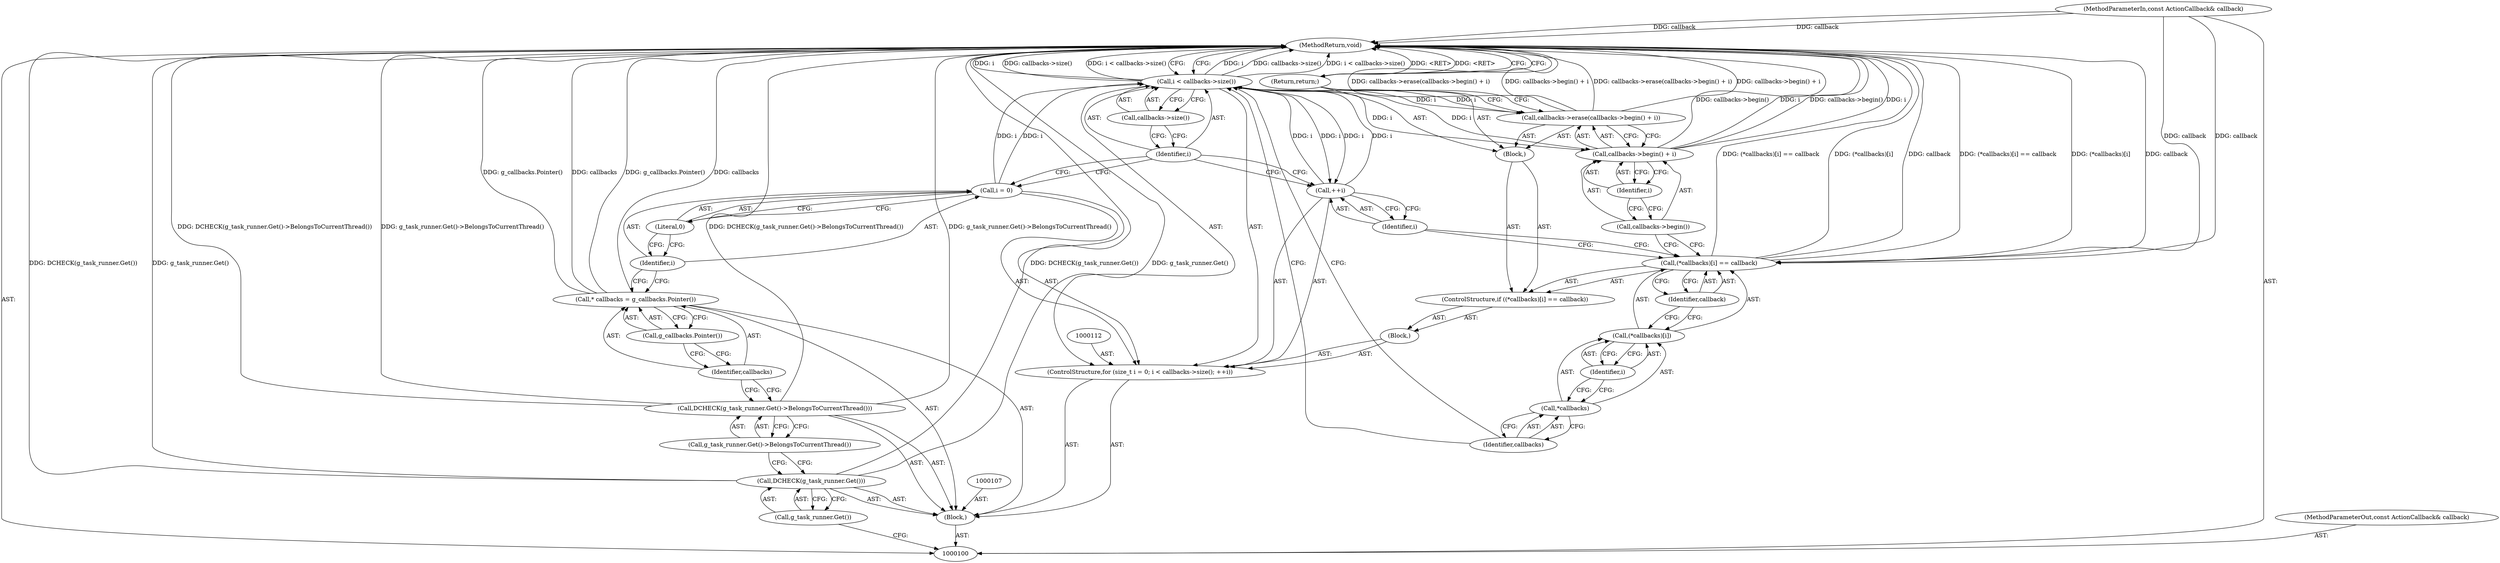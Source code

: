digraph "0_Chrome_4e4c9b553ae124ed9bb60356e2ecff9106abddd0" {
"1000135" [label="(MethodReturn,void)"];
"1000101" [label="(MethodParameterIn,const ActionCallback& callback)"];
"1000198" [label="(MethodParameterOut,const ActionCallback& callback)"];
"1000102" [label="(Block,)"];
"1000103" [label="(Call,DCHECK(g_task_runner.Get()))"];
"1000104" [label="(Call,g_task_runner.Get())"];
"1000106" [label="(Call,g_task_runner.Get()->BelongsToCurrentThread())"];
"1000105" [label="(Call,DCHECK(g_task_runner.Get()->BelongsToCurrentThread()))"];
"1000108" [label="(Call,* callbacks = g_callbacks.Pointer())"];
"1000109" [label="(Identifier,callbacks)"];
"1000110" [label="(Call,g_callbacks.Pointer())"];
"1000113" [label="(Call,i = 0)"];
"1000114" [label="(Identifier,i)"];
"1000115" [label="(Literal,0)"];
"1000116" [label="(Call,i < callbacks->size())"];
"1000117" [label="(Identifier,i)"];
"1000118" [label="(Call,callbacks->size())"];
"1000111" [label="(ControlStructure,for (size_t i = 0; i < callbacks->size(); ++i))"];
"1000119" [label="(Call,++i)"];
"1000120" [label="(Identifier,i)"];
"1000121" [label="(Block,)"];
"1000126" [label="(Identifier,callbacks)"];
"1000127" [label="(Identifier,i)"];
"1000128" [label="(Identifier,callback)"];
"1000129" [label="(Block,)"];
"1000122" [label="(ControlStructure,if ((*callbacks)[i] == callback))"];
"1000123" [label="(Call,(*callbacks)[i] == callback)"];
"1000124" [label="(Call,(*callbacks)[i])"];
"1000125" [label="(Call,*callbacks)"];
"1000131" [label="(Call,callbacks->begin() + i)"];
"1000132" [label="(Call,callbacks->begin())"];
"1000133" [label="(Identifier,i)"];
"1000130" [label="(Call,callbacks->erase(callbacks->begin() + i))"];
"1000134" [label="(Return,return;)"];
"1000135" -> "1000100"  [label="AST: "];
"1000135" -> "1000134"  [label="CFG: "];
"1000135" -> "1000116"  [label="CFG: "];
"1000116" -> "1000135"  [label="DDG: i"];
"1000116" -> "1000135"  [label="DDG: callbacks->size()"];
"1000116" -> "1000135"  [label="DDG: i < callbacks->size()"];
"1000130" -> "1000135"  [label="DDG: callbacks->erase(callbacks->begin() + i)"];
"1000130" -> "1000135"  [label="DDG: callbacks->begin() + i"];
"1000103" -> "1000135"  [label="DDG: g_task_runner.Get()"];
"1000103" -> "1000135"  [label="DDG: DCHECK(g_task_runner.Get())"];
"1000105" -> "1000135"  [label="DDG: DCHECK(g_task_runner.Get()->BelongsToCurrentThread())"];
"1000105" -> "1000135"  [label="DDG: g_task_runner.Get()->BelongsToCurrentThread()"];
"1000131" -> "1000135"  [label="DDG: i"];
"1000131" -> "1000135"  [label="DDG: callbacks->begin()"];
"1000123" -> "1000135"  [label="DDG: callback"];
"1000123" -> "1000135"  [label="DDG: (*callbacks)[i] == callback"];
"1000123" -> "1000135"  [label="DDG: (*callbacks)[i]"];
"1000101" -> "1000135"  [label="DDG: callback"];
"1000108" -> "1000135"  [label="DDG: g_callbacks.Pointer()"];
"1000108" -> "1000135"  [label="DDG: callbacks"];
"1000134" -> "1000135"  [label="DDG: <RET>"];
"1000101" -> "1000100"  [label="AST: "];
"1000101" -> "1000135"  [label="DDG: callback"];
"1000101" -> "1000123"  [label="DDG: callback"];
"1000198" -> "1000100"  [label="AST: "];
"1000102" -> "1000100"  [label="AST: "];
"1000103" -> "1000102"  [label="AST: "];
"1000105" -> "1000102"  [label="AST: "];
"1000107" -> "1000102"  [label="AST: "];
"1000108" -> "1000102"  [label="AST: "];
"1000111" -> "1000102"  [label="AST: "];
"1000103" -> "1000102"  [label="AST: "];
"1000103" -> "1000104"  [label="CFG: "];
"1000104" -> "1000103"  [label="AST: "];
"1000106" -> "1000103"  [label="CFG: "];
"1000103" -> "1000135"  [label="DDG: g_task_runner.Get()"];
"1000103" -> "1000135"  [label="DDG: DCHECK(g_task_runner.Get())"];
"1000104" -> "1000103"  [label="AST: "];
"1000104" -> "1000100"  [label="CFG: "];
"1000103" -> "1000104"  [label="CFG: "];
"1000106" -> "1000105"  [label="AST: "];
"1000106" -> "1000103"  [label="CFG: "];
"1000105" -> "1000106"  [label="CFG: "];
"1000105" -> "1000102"  [label="AST: "];
"1000105" -> "1000106"  [label="CFG: "];
"1000106" -> "1000105"  [label="AST: "];
"1000109" -> "1000105"  [label="CFG: "];
"1000105" -> "1000135"  [label="DDG: DCHECK(g_task_runner.Get()->BelongsToCurrentThread())"];
"1000105" -> "1000135"  [label="DDG: g_task_runner.Get()->BelongsToCurrentThread()"];
"1000108" -> "1000102"  [label="AST: "];
"1000108" -> "1000110"  [label="CFG: "];
"1000109" -> "1000108"  [label="AST: "];
"1000110" -> "1000108"  [label="AST: "];
"1000114" -> "1000108"  [label="CFG: "];
"1000108" -> "1000135"  [label="DDG: g_callbacks.Pointer()"];
"1000108" -> "1000135"  [label="DDG: callbacks"];
"1000109" -> "1000108"  [label="AST: "];
"1000109" -> "1000105"  [label="CFG: "];
"1000110" -> "1000109"  [label="CFG: "];
"1000110" -> "1000108"  [label="AST: "];
"1000110" -> "1000109"  [label="CFG: "];
"1000108" -> "1000110"  [label="CFG: "];
"1000113" -> "1000111"  [label="AST: "];
"1000113" -> "1000115"  [label="CFG: "];
"1000114" -> "1000113"  [label="AST: "];
"1000115" -> "1000113"  [label="AST: "];
"1000117" -> "1000113"  [label="CFG: "];
"1000113" -> "1000116"  [label="DDG: i"];
"1000114" -> "1000113"  [label="AST: "];
"1000114" -> "1000108"  [label="CFG: "];
"1000115" -> "1000114"  [label="CFG: "];
"1000115" -> "1000113"  [label="AST: "];
"1000115" -> "1000114"  [label="CFG: "];
"1000113" -> "1000115"  [label="CFG: "];
"1000116" -> "1000111"  [label="AST: "];
"1000116" -> "1000118"  [label="CFG: "];
"1000117" -> "1000116"  [label="AST: "];
"1000118" -> "1000116"  [label="AST: "];
"1000126" -> "1000116"  [label="CFG: "];
"1000135" -> "1000116"  [label="CFG: "];
"1000116" -> "1000135"  [label="DDG: i"];
"1000116" -> "1000135"  [label="DDG: callbacks->size()"];
"1000116" -> "1000135"  [label="DDG: i < callbacks->size()"];
"1000113" -> "1000116"  [label="DDG: i"];
"1000119" -> "1000116"  [label="DDG: i"];
"1000116" -> "1000119"  [label="DDG: i"];
"1000116" -> "1000130"  [label="DDG: i"];
"1000116" -> "1000131"  [label="DDG: i"];
"1000117" -> "1000116"  [label="AST: "];
"1000117" -> "1000113"  [label="CFG: "];
"1000117" -> "1000119"  [label="CFG: "];
"1000118" -> "1000117"  [label="CFG: "];
"1000118" -> "1000116"  [label="AST: "];
"1000118" -> "1000117"  [label="CFG: "];
"1000116" -> "1000118"  [label="CFG: "];
"1000111" -> "1000102"  [label="AST: "];
"1000112" -> "1000111"  [label="AST: "];
"1000113" -> "1000111"  [label="AST: "];
"1000116" -> "1000111"  [label="AST: "];
"1000119" -> "1000111"  [label="AST: "];
"1000121" -> "1000111"  [label="AST: "];
"1000119" -> "1000111"  [label="AST: "];
"1000119" -> "1000120"  [label="CFG: "];
"1000120" -> "1000119"  [label="AST: "];
"1000117" -> "1000119"  [label="CFG: "];
"1000119" -> "1000116"  [label="DDG: i"];
"1000116" -> "1000119"  [label="DDG: i"];
"1000120" -> "1000119"  [label="AST: "];
"1000120" -> "1000123"  [label="CFG: "];
"1000119" -> "1000120"  [label="CFG: "];
"1000121" -> "1000111"  [label="AST: "];
"1000122" -> "1000121"  [label="AST: "];
"1000126" -> "1000125"  [label="AST: "];
"1000126" -> "1000116"  [label="CFG: "];
"1000125" -> "1000126"  [label="CFG: "];
"1000127" -> "1000124"  [label="AST: "];
"1000127" -> "1000125"  [label="CFG: "];
"1000124" -> "1000127"  [label="CFG: "];
"1000128" -> "1000123"  [label="AST: "];
"1000128" -> "1000124"  [label="CFG: "];
"1000123" -> "1000128"  [label="CFG: "];
"1000129" -> "1000122"  [label="AST: "];
"1000130" -> "1000129"  [label="AST: "];
"1000134" -> "1000129"  [label="AST: "];
"1000122" -> "1000121"  [label="AST: "];
"1000123" -> "1000122"  [label="AST: "];
"1000129" -> "1000122"  [label="AST: "];
"1000123" -> "1000122"  [label="AST: "];
"1000123" -> "1000128"  [label="CFG: "];
"1000124" -> "1000123"  [label="AST: "];
"1000128" -> "1000123"  [label="AST: "];
"1000132" -> "1000123"  [label="CFG: "];
"1000120" -> "1000123"  [label="CFG: "];
"1000123" -> "1000135"  [label="DDG: callback"];
"1000123" -> "1000135"  [label="DDG: (*callbacks)[i] == callback"];
"1000123" -> "1000135"  [label="DDG: (*callbacks)[i]"];
"1000101" -> "1000123"  [label="DDG: callback"];
"1000124" -> "1000123"  [label="AST: "];
"1000124" -> "1000127"  [label="CFG: "];
"1000125" -> "1000124"  [label="AST: "];
"1000127" -> "1000124"  [label="AST: "];
"1000128" -> "1000124"  [label="CFG: "];
"1000125" -> "1000124"  [label="AST: "];
"1000125" -> "1000126"  [label="CFG: "];
"1000126" -> "1000125"  [label="AST: "];
"1000127" -> "1000125"  [label="CFG: "];
"1000131" -> "1000130"  [label="AST: "];
"1000131" -> "1000133"  [label="CFG: "];
"1000132" -> "1000131"  [label="AST: "];
"1000133" -> "1000131"  [label="AST: "];
"1000130" -> "1000131"  [label="CFG: "];
"1000131" -> "1000135"  [label="DDG: i"];
"1000131" -> "1000135"  [label="DDG: callbacks->begin()"];
"1000116" -> "1000131"  [label="DDG: i"];
"1000132" -> "1000131"  [label="AST: "];
"1000132" -> "1000123"  [label="CFG: "];
"1000133" -> "1000132"  [label="CFG: "];
"1000133" -> "1000131"  [label="AST: "];
"1000133" -> "1000132"  [label="CFG: "];
"1000131" -> "1000133"  [label="CFG: "];
"1000130" -> "1000129"  [label="AST: "];
"1000130" -> "1000131"  [label="CFG: "];
"1000131" -> "1000130"  [label="AST: "];
"1000134" -> "1000130"  [label="CFG: "];
"1000130" -> "1000135"  [label="DDG: callbacks->erase(callbacks->begin() + i)"];
"1000130" -> "1000135"  [label="DDG: callbacks->begin() + i"];
"1000116" -> "1000130"  [label="DDG: i"];
"1000134" -> "1000129"  [label="AST: "];
"1000134" -> "1000130"  [label="CFG: "];
"1000135" -> "1000134"  [label="CFG: "];
"1000134" -> "1000135"  [label="DDG: <RET>"];
}

